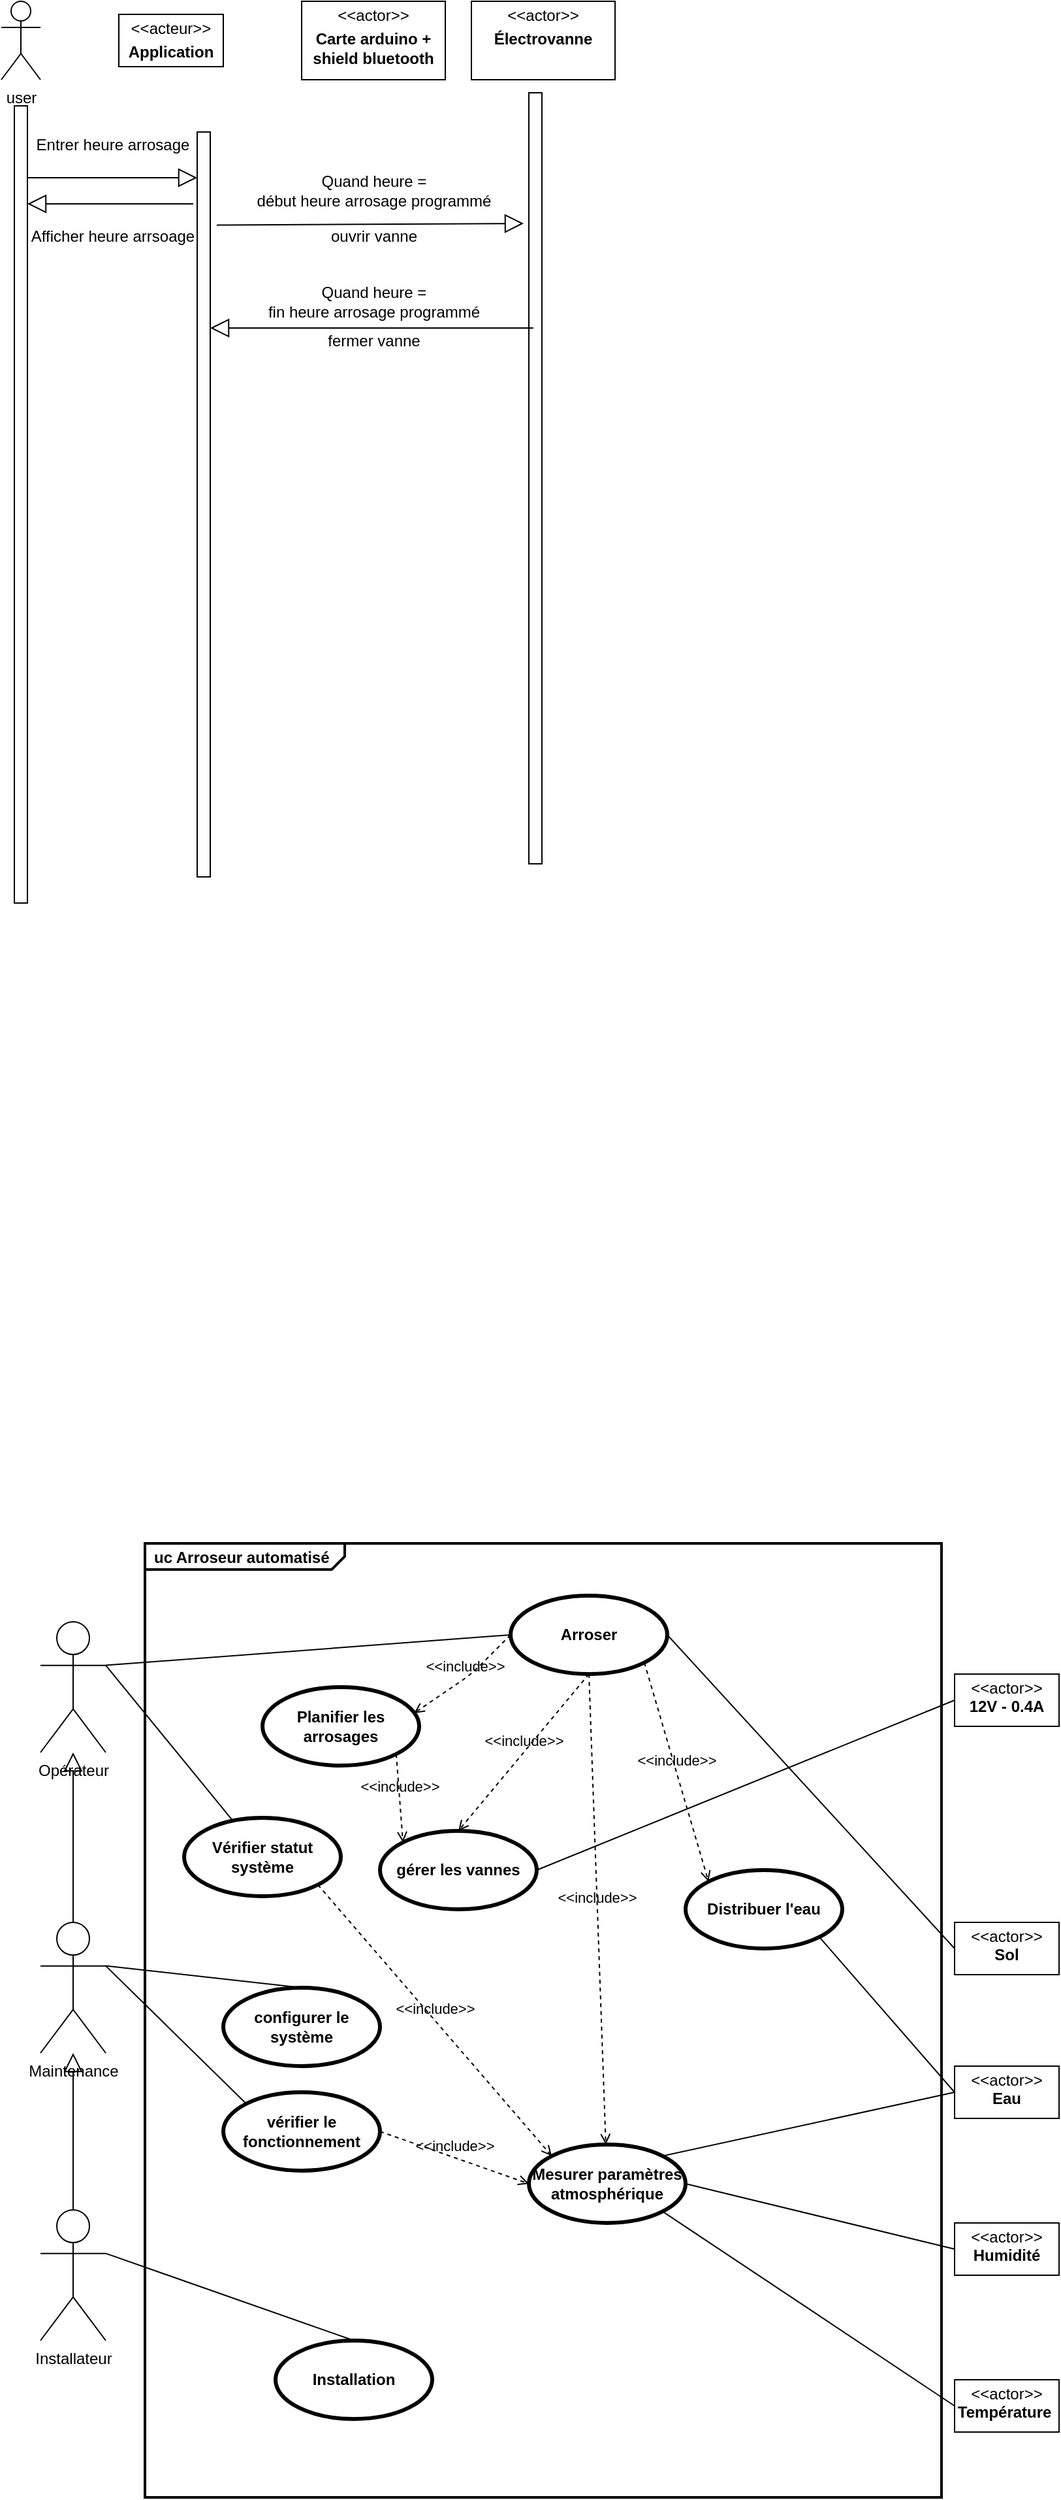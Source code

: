 <mxfile version="14.4.9" type="github">
  <diagram id="CkIHglHdtgA-dPwqu3pV" name="Page-1">
    <mxGraphModel dx="1422" dy="1904" grid="1" gridSize="10" guides="1" tooltips="1" connect="1" arrows="1" fold="1" page="1" pageScale="1" pageWidth="827" pageHeight="1169" math="0" shadow="0">
      <root>
        <mxCell id="0" />
        <mxCell id="1" parent="0" />
        <mxCell id="BE-PEi-hic5o3liknW6_-1" value="&lt;div&gt;&lt;font style=&quot;vertical-align: inherit&quot;&gt;&lt;font style=&quot;vertical-align: inherit&quot;&gt;user&lt;/font&gt;&lt;/font&gt;&lt;/div&gt;" style="shape=umlActor;verticalLabelPosition=bottom;verticalAlign=top;html=1;outlineConnect=0;" parent="1" vertex="1">
          <mxGeometry x="50" y="-1140" width="30" height="60" as="geometry" />
        </mxCell>
        <mxCell id="BE-PEi-hic5o3liknW6_-3" value="" style="html=1;points=[];perimeter=orthogonalPerimeter;" parent="1" vertex="1">
          <mxGeometry x="60" y="-1060" width="10" height="610" as="geometry" />
        </mxCell>
        <mxCell id="BE-PEi-hic5o3liknW6_-95" value="&lt;p style=&quot;margin: 0px ; margin-top: 4px ; margin-left: 7px ; text-align: left&quot;&gt;&lt;b&gt;uc Arroseur automatisé&lt;/b&gt;&lt;/p&gt;" style="html=1;shape=mxgraph.sysml.package;overflow=fill;labelX=153;strokeWidth=2;align=center;" parent="1" vertex="1">
          <mxGeometry x="160" y="40" width="610" height="730" as="geometry" />
        </mxCell>
        <mxCell id="BE-PEi-hic5o3liknW6_-96" value="Opérateur" style="shape=umlActor;html=1;verticalLabelPosition=bottom;verticalAlign=top;align=center;" parent="1" vertex="1">
          <mxGeometry x="80" y="100" width="50" height="100" as="geometry" />
        </mxCell>
        <mxCell id="BE-PEi-hic5o3liknW6_-97" value="&lt;p style=&quot;margin: 0px ; margin-top: 4px ; text-align: center&quot;&gt;&amp;lt;&amp;lt;actor&amp;gt;&amp;gt;&lt;br&gt;&lt;b&gt;12V - 0.4A&lt;br&gt;&lt;/b&gt;&lt;/p&gt;&lt;p style=&quot;margin: 0px ; margin-top: 4px ; text-align: center&quot;&gt;&lt;b&gt;&lt;br&gt;&lt;/b&gt;&lt;/p&gt;" style="shape=rect;html=1;overflow=fill;html=1;whiteSpace=wrap;align=center;" parent="1" vertex="1">
          <mxGeometry x="780" y="140" width="80" height="40" as="geometry" />
        </mxCell>
        <mxCell id="BE-PEi-hic5o3liknW6_-98" value="&lt;p style=&quot;margin: 0px ; margin-top: 4px ; text-align: center&quot;&gt;&amp;lt;&amp;lt;actor&amp;gt;&amp;gt;&lt;br&gt;&lt;b&gt;Eau&lt;/b&gt;&lt;/p&gt;" style="shape=rect;html=1;overflow=fill;html=1;whiteSpace=wrap;align=center;" parent="1" vertex="1">
          <mxGeometry x="780" y="440" width="80" height="40" as="geometry" />
        </mxCell>
        <mxCell id="BE-PEi-hic5o3liknW6_-99" value="&lt;p style=&quot;margin: 0px ; margin-top: 4px ; text-align: center&quot;&gt;&amp;lt;&amp;lt;actor&amp;gt;&amp;gt;&lt;br&gt;&lt;b&gt;Humidité&lt;/b&gt;&lt;/p&gt;" style="shape=rect;html=1;overflow=fill;html=1;whiteSpace=wrap;align=center;" parent="1" vertex="1">
          <mxGeometry x="780" y="560" width="80" height="40" as="geometry" />
        </mxCell>
        <mxCell id="BE-PEi-hic5o3liknW6_-100" value="&lt;p style=&quot;margin: 0px ; margin-top: 4px ; text-align: center&quot;&gt;&amp;lt;&amp;lt;actor&amp;gt;&amp;gt;&lt;br&gt;&lt;b&gt;Température&amp;nbsp;&lt;/b&gt;&lt;/p&gt;" style="shape=rect;html=1;overflow=fill;html=1;whiteSpace=wrap;align=center;" parent="1" vertex="1">
          <mxGeometry x="780" y="680" width="80" height="40" as="geometry" />
        </mxCell>
        <mxCell id="BE-PEi-hic5o3liknW6_-101" value="Installateur" style="shape=umlActor;html=1;verticalLabelPosition=bottom;verticalAlign=top;align=center;" parent="1" vertex="1">
          <mxGeometry x="80" y="550" width="50" height="100" as="geometry" />
        </mxCell>
        <mxCell id="BE-PEi-hic5o3liknW6_-102" value="Maintenance" style="shape=umlActor;html=1;verticalLabelPosition=bottom;verticalAlign=top;align=center;" parent="1" vertex="1">
          <mxGeometry x="80" y="330" width="50" height="100" as="geometry" />
        </mxCell>
        <mxCell id="BE-PEi-hic5o3liknW6_-103" value="" style="edgeStyle=none;html=1;endArrow=block;endFill=0;endSize=12;verticalAlign=bottom;exitX=0.5;exitY=0;exitDx=0;exitDy=0;exitPerimeter=0;" parent="1" source="BE-PEi-hic5o3liknW6_-101" target="BE-PEi-hic5o3liknW6_-102" edge="1">
          <mxGeometry width="160" relative="1" as="geometry">
            <mxPoint x="110" y="510" as="sourcePoint" />
            <mxPoint x="120" y="450" as="targetPoint" />
          </mxGeometry>
        </mxCell>
        <mxCell id="BE-PEi-hic5o3liknW6_-104" value="" style="edgeStyle=none;html=1;endArrow=block;endFill=0;endSize=12;verticalAlign=bottom;exitX=0.5;exitY=0;exitDx=0;exitDy=0;exitPerimeter=0;" parent="1" source="BE-PEi-hic5o3liknW6_-102" target="BE-PEi-hic5o3liknW6_-96" edge="1">
          <mxGeometry width="160" relative="1" as="geometry">
            <mxPoint x="104.5" y="310" as="sourcePoint" />
            <mxPoint x="104.5" y="230" as="targetPoint" />
          </mxGeometry>
        </mxCell>
        <mxCell id="BE-PEi-hic5o3liknW6_-105" value="Mesurer paramètres atmosphérique" style="shape=ellipse;html=1;strokeWidth=3;fontStyle=1;whiteSpace=wrap;align=center;perimeter=ellipsePerimeter;" parent="1" vertex="1">
          <mxGeometry x="454" y="500" width="120" height="60" as="geometry" />
        </mxCell>
        <mxCell id="BE-PEi-hic5o3liknW6_-106" value="Distribuer l&#39;eau" style="shape=ellipse;html=1;strokeWidth=3;fontStyle=1;whiteSpace=wrap;align=center;perimeter=ellipsePerimeter;" parent="1" vertex="1">
          <mxGeometry x="574" y="290" width="120" height="60" as="geometry" />
        </mxCell>
        <mxCell id="BE-PEi-hic5o3liknW6_-107" value="" style="edgeStyle=none;html=1;endArrow=none;verticalAlign=bottom;exitX=0;exitY=0.5;exitDx=0;exitDy=0;entryX=1;entryY=0;entryDx=0;entryDy=0;" parent="1" source="BE-PEi-hic5o3liknW6_-98" target="BE-PEi-hic5o3liknW6_-105" edge="1">
          <mxGeometry width="160" relative="1" as="geometry">
            <mxPoint x="440" y="460" as="sourcePoint" />
            <mxPoint x="574" y="422" as="targetPoint" />
          </mxGeometry>
        </mxCell>
        <mxCell id="BE-PEi-hic5o3liknW6_-108" value="" style="edgeStyle=none;html=1;endArrow=none;verticalAlign=bottom;exitX=0;exitY=0.5;exitDx=0;exitDy=0;entryX=1;entryY=1;entryDx=0;entryDy=0;" parent="1" source="BE-PEi-hic5o3liknW6_-98" target="BE-PEi-hic5o3liknW6_-106" edge="1">
          <mxGeometry width="160" relative="1" as="geometry">
            <mxPoint x="790" y="470" as="sourcePoint" />
            <mxPoint x="584" y="432" as="targetPoint" />
          </mxGeometry>
        </mxCell>
        <mxCell id="BE-PEi-hic5o3liknW6_-109" value="" style="edgeStyle=none;html=1;endArrow=none;verticalAlign=bottom;entryX=0;entryY=0.5;entryDx=0;entryDy=0;exitX=1;exitY=0.5;exitDx=0;exitDy=0;" parent="1" source="BE-PEi-hic5o3liknW6_-105" target="BE-PEi-hic5o3liknW6_-99" edge="1">
          <mxGeometry width="160" relative="1" as="geometry">
            <mxPoint x="440" y="460" as="sourcePoint" />
            <mxPoint x="600" y="460" as="targetPoint" />
          </mxGeometry>
        </mxCell>
        <mxCell id="BE-PEi-hic5o3liknW6_-110" value="Arroser" style="shape=ellipse;html=1;strokeWidth=3;fontStyle=1;whiteSpace=wrap;align=center;perimeter=ellipsePerimeter;" parent="1" vertex="1">
          <mxGeometry x="440" y="80" width="120" height="60" as="geometry" />
        </mxCell>
        <mxCell id="BE-PEi-hic5o3liknW6_-111" value="&amp;lt;&amp;lt;include&amp;gt;&amp;gt;" style="edgeStyle=none;html=1;endArrow=open;verticalAlign=bottom;dashed=1;labelBackgroundColor=none;exitX=1;exitY=1;exitDx=0;exitDy=0;entryX=0;entryY=0;entryDx=0;entryDy=0;" parent="1" source="BE-PEi-hic5o3liknW6_-110" target="BE-PEi-hic5o3liknW6_-106" edge="1">
          <mxGeometry width="160" relative="1" as="geometry">
            <mxPoint x="440" y="460" as="sourcePoint" />
            <mxPoint x="600" y="460" as="targetPoint" />
          </mxGeometry>
        </mxCell>
        <mxCell id="BE-PEi-hic5o3liknW6_-112" value="&amp;lt;&amp;lt;include&amp;gt;&amp;gt;" style="edgeStyle=none;html=1;endArrow=open;verticalAlign=bottom;dashed=1;labelBackgroundColor=none;exitX=0.5;exitY=1;exitDx=0;exitDy=0;" parent="1" source="BE-PEi-hic5o3liknW6_-110" target="BE-PEi-hic5o3liknW6_-105" edge="1">
          <mxGeometry width="160" relative="1" as="geometry">
            <mxPoint x="492.426" y="141.213" as="sourcePoint" />
            <mxPoint x="514" y="380" as="targetPoint" />
          </mxGeometry>
        </mxCell>
        <mxCell id="BE-PEi-hic5o3liknW6_-113" value="Planifier les arrosages" style="shape=ellipse;html=1;strokeWidth=3;fontStyle=1;whiteSpace=wrap;align=center;perimeter=ellipsePerimeter;" parent="1" vertex="1">
          <mxGeometry x="250" y="150" width="120" height="60" as="geometry" />
        </mxCell>
        <mxCell id="BE-PEi-hic5o3liknW6_-114" style="edgeStyle=none;rounded=0;orthogonalLoop=1;jettySize=auto;html=1;exitX=0.5;exitY=0;exitDx=0;exitDy=0;" parent="1" source="BE-PEi-hic5o3liknW6_-113" target="BE-PEi-hic5o3liknW6_-113" edge="1">
          <mxGeometry relative="1" as="geometry" />
        </mxCell>
        <mxCell id="BE-PEi-hic5o3liknW6_-115" value="" style="edgeStyle=none;html=1;endArrow=none;verticalAlign=bottom;exitX=1;exitY=0.333;exitDx=0;exitDy=0;exitPerimeter=0;" parent="1" source="BE-PEi-hic5o3liknW6_-96" edge="1">
          <mxGeometry width="160" relative="1" as="geometry">
            <mxPoint x="600" y="100" as="sourcePoint" />
            <mxPoint x="440" y="110" as="targetPoint" />
          </mxGeometry>
        </mxCell>
        <mxCell id="BE-PEi-hic5o3liknW6_-116" value="Installation" style="shape=ellipse;html=1;strokeWidth=3;fontStyle=1;whiteSpace=wrap;align=center;perimeter=ellipsePerimeter;" parent="1" vertex="1">
          <mxGeometry x="260" y="650" width="120" height="60" as="geometry" />
        </mxCell>
        <mxCell id="BE-PEi-hic5o3liknW6_-117" value="configurer le système" style="shape=ellipse;html=1;strokeWidth=3;fontStyle=1;whiteSpace=wrap;align=center;perimeter=ellipsePerimeter;" parent="1" vertex="1">
          <mxGeometry x="220" y="380" width="120" height="60" as="geometry" />
        </mxCell>
        <mxCell id="BE-PEi-hic5o3liknW6_-118" value="" style="edgeStyle=none;html=1;endArrow=none;verticalAlign=bottom;exitX=1;exitY=0.333;exitDx=0;exitDy=0;exitPerimeter=0;entryX=0.5;entryY=0;entryDx=0;entryDy=0;" parent="1" source="BE-PEi-hic5o3liknW6_-102" target="BE-PEi-hic5o3liknW6_-117" edge="1">
          <mxGeometry width="160" relative="1" as="geometry">
            <mxPoint x="470" y="480" as="sourcePoint" />
            <mxPoint x="630" y="480" as="targetPoint" />
          </mxGeometry>
        </mxCell>
        <mxCell id="BE-PEi-hic5o3liknW6_-119" value="" style="edgeStyle=none;html=1;endArrow=none;verticalAlign=bottom;exitX=1;exitY=0.333;exitDx=0;exitDy=0;exitPerimeter=0;entryX=0.5;entryY=0;entryDx=0;entryDy=0;" parent="1" source="BE-PEi-hic5o3liknW6_-101" target="BE-PEi-hic5o3liknW6_-116" edge="1">
          <mxGeometry width="160" relative="1" as="geometry">
            <mxPoint x="470" y="480" as="sourcePoint" />
            <mxPoint x="630" y="480" as="targetPoint" />
          </mxGeometry>
        </mxCell>
        <mxCell id="BE-PEi-hic5o3liknW6_-120" value="" style="edgeStyle=none;html=1;endArrow=none;verticalAlign=bottom;entryX=0;entryY=0.5;entryDx=0;entryDy=0;exitX=1;exitY=1;exitDx=0;exitDy=0;" parent="1" source="BE-PEi-hic5o3liknW6_-105" target="BE-PEi-hic5o3liknW6_-100" edge="1">
          <mxGeometry width="160" relative="1" as="geometry">
            <mxPoint x="514" y="640" as="sourcePoint" />
            <mxPoint x="630" y="560" as="targetPoint" />
          </mxGeometry>
        </mxCell>
        <mxCell id="BE-PEi-hic5o3liknW6_-121" value="gérer les vannes" style="shape=ellipse;html=1;strokeWidth=3;fontStyle=1;whiteSpace=wrap;align=center;perimeter=ellipsePerimeter;" parent="1" vertex="1">
          <mxGeometry x="340" y="260" width="120" height="60" as="geometry" />
        </mxCell>
        <mxCell id="BE-PEi-hic5o3liknW6_-122" value="Vérifier statut système" style="shape=ellipse;html=1;strokeWidth=3;fontStyle=1;whiteSpace=wrap;align=center;perimeter=ellipsePerimeter;" parent="1" vertex="1">
          <mxGeometry x="190" y="250" width="120" height="60" as="geometry" />
        </mxCell>
        <mxCell id="BE-PEi-hic5o3liknW6_-123" value="" style="edgeStyle=none;html=1;endArrow=none;verticalAlign=bottom;exitX=1;exitY=0.333;exitDx=0;exitDy=0;exitPerimeter=0;" parent="1" source="BE-PEi-hic5o3liknW6_-96" target="BE-PEi-hic5o3liknW6_-122" edge="1">
          <mxGeometry width="160" relative="1" as="geometry">
            <mxPoint x="140" y="143.333" as="sourcePoint" />
            <mxPoint x="260" y="170" as="targetPoint" />
          </mxGeometry>
        </mxCell>
        <mxCell id="BE-PEi-hic5o3liknW6_-124" value="&amp;lt;&amp;lt;include&amp;gt;&amp;gt;" style="edgeStyle=none;html=1;endArrow=open;verticalAlign=bottom;dashed=1;labelBackgroundColor=none;exitX=0.5;exitY=1;exitDx=0;exitDy=0;entryX=0.5;entryY=0;entryDx=0;entryDy=0;" parent="1" source="BE-PEi-hic5o3liknW6_-110" target="BE-PEi-hic5o3liknW6_-121" edge="1">
          <mxGeometry width="160" relative="1" as="geometry">
            <mxPoint x="450" y="150" as="sourcePoint" />
            <mxPoint x="524" y="390" as="targetPoint" />
          </mxGeometry>
        </mxCell>
        <mxCell id="BE-PEi-hic5o3liknW6_-125" value="vérifier le fonctionnement" style="shape=ellipse;html=1;strokeWidth=3;fontStyle=1;whiteSpace=wrap;align=center;perimeter=ellipsePerimeter;" parent="1" vertex="1">
          <mxGeometry x="220" y="460" width="120" height="60" as="geometry" />
        </mxCell>
        <mxCell id="BE-PEi-hic5o3liknW6_-126" value="" style="edgeStyle=none;html=1;endArrow=none;verticalAlign=bottom;exitX=1;exitY=0.333;exitDx=0;exitDy=0;exitPerimeter=0;entryX=0;entryY=0;entryDx=0;entryDy=0;" parent="1" source="BE-PEi-hic5o3liknW6_-102" target="BE-PEi-hic5o3liknW6_-125" edge="1">
          <mxGeometry width="160" relative="1" as="geometry">
            <mxPoint x="140" y="373.333" as="sourcePoint" />
            <mxPoint x="290" y="390" as="targetPoint" />
          </mxGeometry>
        </mxCell>
        <mxCell id="BE-PEi-hic5o3liknW6_-127" value="" style="edgeStyle=none;html=1;endArrow=none;verticalAlign=bottom;exitX=0;exitY=0.5;exitDx=0;exitDy=0;entryX=1;entryY=0.5;entryDx=0;entryDy=0;" parent="1" source="BE-PEi-hic5o3liknW6_-97" target="BE-PEi-hic5o3liknW6_-121" edge="1">
          <mxGeometry width="160" relative="1" as="geometry">
            <mxPoint x="790" y="470" as="sourcePoint" />
            <mxPoint x="584" y="432" as="targetPoint" />
          </mxGeometry>
        </mxCell>
        <mxCell id="BE-PEi-hic5o3liknW6_-128" value="&amp;lt;&amp;lt;include&amp;gt;&amp;gt;" style="edgeStyle=none;html=1;endArrow=open;verticalAlign=bottom;dashed=1;labelBackgroundColor=none;exitX=1;exitY=1;exitDx=0;exitDy=0;entryX=0;entryY=0;entryDx=0;entryDy=0;" parent="1" source="BE-PEi-hic5o3liknW6_-122" target="BE-PEi-hic5o3liknW6_-105" edge="1">
          <mxGeometry width="160" relative="1" as="geometry">
            <mxPoint x="302.426" y="311.213" as="sourcePoint" />
            <mxPoint x="464" y="420" as="targetPoint" />
          </mxGeometry>
        </mxCell>
        <mxCell id="BE-PEi-hic5o3liknW6_-129" value="&amp;lt;&amp;lt;include&amp;gt;&amp;gt;" style="edgeStyle=none;html=1;endArrow=open;verticalAlign=bottom;dashed=1;labelBackgroundColor=none;exitX=1;exitY=1;exitDx=0;exitDy=0;entryX=0;entryY=0;entryDx=0;entryDy=0;" parent="1" source="BE-PEi-hic5o3liknW6_-113" target="BE-PEi-hic5o3liknW6_-121" edge="1">
          <mxGeometry width="160" relative="1" as="geometry">
            <mxPoint x="450" y="150" as="sourcePoint" />
            <mxPoint x="410" y="270" as="targetPoint" />
          </mxGeometry>
        </mxCell>
        <mxCell id="BE-PEi-hic5o3liknW6_-130" value="&amp;lt;&amp;lt;include&amp;gt;&amp;gt;" style="edgeStyle=none;html=1;endArrow=open;verticalAlign=bottom;dashed=1;labelBackgroundColor=none;exitX=0;exitY=0.5;exitDx=0;exitDy=0;entryX=0.967;entryY=0.333;entryDx=0;entryDy=0;entryPerimeter=0;" parent="1" source="BE-PEi-hic5o3liknW6_-110" target="BE-PEi-hic5o3liknW6_-113" edge="1">
          <mxGeometry width="160" relative="1" as="geometry">
            <mxPoint x="322.426" y="191.213" as="sourcePoint" />
            <mxPoint x="367.574" y="278.787" as="targetPoint" />
            <Array as="points">
              <mxPoint x="410" y="140" />
            </Array>
          </mxGeometry>
        </mxCell>
        <mxCell id="BE-PEi-hic5o3liknW6_-131" value="&amp;lt;&amp;lt;include&amp;gt;&amp;gt;" style="edgeStyle=none;html=1;endArrow=open;verticalAlign=bottom;dashed=1;labelBackgroundColor=none;exitX=1;exitY=0.5;exitDx=0;exitDy=0;entryX=0;entryY=0.5;entryDx=0;entryDy=0;" parent="1" source="BE-PEi-hic5o3liknW6_-125" target="BE-PEi-hic5o3liknW6_-105" edge="1">
          <mxGeometry width="160" relative="1" as="geometry">
            <mxPoint x="302.426" y="311.213" as="sourcePoint" />
            <mxPoint x="481.574" y="518.787" as="targetPoint" />
          </mxGeometry>
        </mxCell>
        <mxCell id="BE-PEi-hic5o3liknW6_-132" value="&lt;p style=&quot;margin: 0px ; margin-top: 4px ; text-align: center&quot;&gt;&amp;lt;&amp;lt;actor&amp;gt;&amp;gt;&lt;br&gt;&lt;b&gt;Sol&lt;/b&gt;&lt;/p&gt;" style="shape=rect;html=1;overflow=fill;html=1;whiteSpace=wrap;align=center;" parent="1" vertex="1">
          <mxGeometry x="780" y="330" width="80" height="40" as="geometry" />
        </mxCell>
        <mxCell id="BE-PEi-hic5o3liknW6_-133" value="" style="edgeStyle=none;html=1;endArrow=none;verticalAlign=bottom;exitX=1;exitY=0.5;exitDx=0;exitDy=0;entryX=0;entryY=0.5;entryDx=0;entryDy=0;" parent="1" source="BE-PEi-hic5o3liknW6_-110" target="BE-PEi-hic5o3liknW6_-132" edge="1">
          <mxGeometry width="160" relative="1" as="geometry">
            <mxPoint x="574" y="103.333" as="sourcePoint" />
            <mxPoint x="884" y="80" as="targetPoint" />
          </mxGeometry>
        </mxCell>
        <mxCell id="NTSCTb8R0baRO63U2myw-4" value="" style="edgeStyle=none;html=1;endArrow=block;endFill=0;endSize=12;verticalAlign=bottom;" parent="1" edge="1">
          <mxGeometry width="160" relative="1" as="geometry">
            <mxPoint x="70" y="-1005" as="sourcePoint" />
            <mxPoint x="200" y="-1005" as="targetPoint" />
          </mxGeometry>
        </mxCell>
        <mxCell id="NTSCTb8R0baRO63U2myw-5" value="" style="html=1;points=[];perimeter=orthogonalPerimeter;" parent="1" vertex="1">
          <mxGeometry x="200" y="-1040" width="10" height="570" as="geometry" />
        </mxCell>
        <mxCell id="NTSCTb8R0baRO63U2myw-8" value="&lt;p style=&quot;margin: 0px ; margin-top: 4px ; text-align: center&quot;&gt;&lt;font style=&quot;vertical-align: inherit&quot;&gt;&lt;font style=&quot;vertical-align: inherit&quot;&gt;&lt;font style=&quot;vertical-align: inherit&quot;&gt;&lt;font style=&quot;vertical-align: inherit&quot;&gt;&amp;lt;&amp;lt;acteur&amp;gt;&amp;gt; &lt;/font&gt;&lt;/font&gt;&lt;/font&gt;&lt;/font&gt;&lt;br&gt;&lt;b&gt;&lt;font style=&quot;vertical-align: inherit&quot;&gt;&lt;/font&gt;&lt;/b&gt;&lt;/p&gt;&lt;p style=&quot;margin: 0px ; margin-top: 4px ; text-align: center&quot;&gt;&lt;b&gt;&lt;font style=&quot;vertical-align: inherit&quot;&gt;&lt;font style=&quot;vertical-align: inherit&quot;&gt;&lt;font style=&quot;vertical-align: inherit&quot;&gt;&lt;font style=&quot;vertical-align: inherit&quot;&gt;Application&lt;/font&gt;&lt;/font&gt;&lt;/font&gt;&lt;/font&gt;&lt;/b&gt;&lt;/p&gt;" style="shape=rect;html=1;overflow=fill;html=1;whiteSpace=wrap;align=center;" parent="1" vertex="1">
          <mxGeometry x="140" y="-1130" width="80" height="40" as="geometry" />
        </mxCell>
        <mxCell id="NTSCTb8R0baRO63U2myw-10" value="" style="edgeStyle=none;html=1;endSize=12;endArrow=block;endFill=0;" parent="1" edge="1">
          <mxGeometry width="160" relative="1" as="geometry">
            <mxPoint x="197" y="-985" as="sourcePoint" />
            <mxPoint x="70" y="-985" as="targetPoint" />
            <Array as="points">
              <mxPoint x="130" y="-985" />
            </Array>
          </mxGeometry>
        </mxCell>
        <mxCell id="NTSCTb8R0baRO63U2myw-11" value="&lt;font style=&quot;vertical-align: inherit&quot;&gt;&lt;font style=&quot;vertical-align: inherit&quot;&gt;Afficher heure arrsoage&lt;/font&gt;&lt;/font&gt;" style="text;html=1;align=center;verticalAlign=middle;resizable=0;points=[];autosize=1;" parent="1" vertex="1">
          <mxGeometry x="65" y="-970" width="140" height="20" as="geometry" />
        </mxCell>
        <mxCell id="NTSCTb8R0baRO63U2myw-13" value="&lt;font style=&quot;vertical-align: inherit&quot;&gt;&lt;font style=&quot;vertical-align: inherit&quot;&gt;Entrer heure arrosage&lt;/font&gt;&lt;/font&gt;" style="text;html=1;align=center;verticalAlign=middle;resizable=0;points=[];autosize=1;" parent="1" vertex="1">
          <mxGeometry x="70" y="-1040" width="130" height="20" as="geometry" />
        </mxCell>
        <mxCell id="NTSCTb8R0baRO63U2myw-15" value="&lt;p style=&quot;margin: 0px ; margin-top: 4px ; text-align: center&quot;&gt;&lt;font style=&quot;vertical-align: inherit&quot;&gt;&lt;font style=&quot;vertical-align: inherit&quot;&gt;&amp;lt;&amp;lt;actor&amp;gt;&amp;gt; &lt;/font&gt;&lt;/font&gt;&lt;br&gt;&lt;b&gt;&lt;font style=&quot;vertical-align: inherit&quot;&gt;&lt;/font&gt;&lt;/b&gt;&lt;/p&gt;&lt;p style=&quot;margin: 0px ; margin-top: 4px ; text-align: center&quot;&gt;&lt;font style=&quot;vertical-align: inherit&quot;&gt;&lt;font style=&quot;vertical-align: inherit&quot;&gt;&lt;b&gt;&lt;font style=&quot;vertical-align: inherit&quot;&gt;&lt;font style=&quot;vertical-align: inherit&quot;&gt;Carte arduino + shield bluetooth&lt;/font&gt;&lt;/font&gt;&lt;/b&gt;&lt;/font&gt;&lt;/font&gt;&lt;/p&gt;" style="shape=rect;html=1;overflow=fill;html=1;whiteSpace=wrap;align=center;" parent="1" vertex="1">
          <mxGeometry x="280" y="-1140" width="110" height="60" as="geometry" />
        </mxCell>
        <mxCell id="NTSCTb8R0baRO63U2myw-16" value="" style="html=1;points=[];perimeter=orthogonalPerimeter;" parent="1" vertex="1">
          <mxGeometry x="454" y="-1070" width="10" height="590" as="geometry" />
        </mxCell>
        <mxCell id="NTSCTb8R0baRO63U2myw-17" value="" style="edgeStyle=none;html=1;endSize=12;endArrow=block;endFill=0;exitX=1.5;exitY=0.125;exitDx=0;exitDy=0;exitPerimeter=0;" parent="1" source="NTSCTb8R0baRO63U2myw-5" edge="1">
          <mxGeometry width="160" relative="1" as="geometry">
            <mxPoint x="210" y="-970" as="sourcePoint" />
            <mxPoint x="450" y="-970" as="targetPoint" />
          </mxGeometry>
        </mxCell>
        <mxCell id="NTSCTb8R0baRO63U2myw-18" value="&lt;font style=&quot;vertical-align: inherit&quot;&gt;&lt;font style=&quot;vertical-align: inherit&quot;&gt;&lt;font style=&quot;vertical-align: inherit&quot;&gt;&lt;font style=&quot;vertical-align: inherit&quot;&gt;&lt;font style=&quot;vertical-align: inherit&quot;&gt;&lt;font style=&quot;vertical-align: inherit&quot;&gt;&lt;font style=&quot;vertical-align: inherit&quot;&gt;&lt;font style=&quot;vertical-align: inherit&quot;&gt;Quand heure = &lt;br&gt;début heure arrosage programmé&lt;/font&gt;&lt;/font&gt;&lt;/font&gt;&lt;/font&gt;&lt;/font&gt;&lt;/font&gt;&lt;/font&gt;&lt;/font&gt;" style="text;html=1;align=center;verticalAlign=middle;resizable=0;points=[];autosize=1;" parent="1" vertex="1">
          <mxGeometry x="235" y="-1010" width="200" height="30" as="geometry" />
        </mxCell>
        <mxCell id="NKWG3AKv70S2Wi0AjR7t-1" value="&lt;p style=&quot;margin: 0px ; margin-top: 4px ; text-align: center&quot;&gt;&lt;font style=&quot;vertical-align: inherit&quot;&gt;&lt;font style=&quot;vertical-align: inherit&quot;&gt;&amp;lt;&amp;lt;actor&amp;gt;&amp;gt; &lt;/font&gt;&lt;/font&gt;&lt;br&gt;&lt;b&gt;&lt;font style=&quot;vertical-align: inherit&quot;&gt;&lt;/font&gt;&lt;/b&gt;&lt;/p&gt;&lt;p style=&quot;margin: 0px ; margin-top: 4px ; text-align: center&quot;&gt;&lt;b&gt;Électrovanne&lt;/b&gt;&lt;/p&gt;" style="shape=rect;html=1;overflow=fill;html=1;whiteSpace=wrap;align=center;" parent="1" vertex="1">
          <mxGeometry x="410" y="-1140" width="110" height="60" as="geometry" />
        </mxCell>
        <mxCell id="NKWG3AKv70S2Wi0AjR7t-2" value="" style="edgeStyle=none;html=1;endSize=12;endArrow=block;endFill=0;" parent="1" edge="1">
          <mxGeometry width="160" relative="1" as="geometry">
            <mxPoint x="457.5" y="-890" as="sourcePoint" />
            <mxPoint x="210" y="-890" as="targetPoint" />
          </mxGeometry>
        </mxCell>
        <mxCell id="NKWG3AKv70S2Wi0AjR7t-3" value="ouvrir vanne" style="text;html=1;align=center;verticalAlign=middle;resizable=0;points=[];autosize=1;" parent="1" vertex="1">
          <mxGeometry x="290" y="-970" width="90" height="20" as="geometry" />
        </mxCell>
        <mxCell id="NKWG3AKv70S2Wi0AjR7t-5" value="&lt;font style=&quot;vertical-align: inherit&quot;&gt;&lt;font style=&quot;vertical-align: inherit&quot;&gt;&lt;font style=&quot;vertical-align: inherit&quot;&gt;&lt;font style=&quot;vertical-align: inherit&quot;&gt;&lt;font style=&quot;vertical-align: inherit&quot;&gt;&lt;font style=&quot;vertical-align: inherit&quot;&gt;&lt;font style=&quot;vertical-align: inherit&quot;&gt;&lt;font style=&quot;vertical-align: inherit&quot;&gt;Quand heure = &lt;br&gt;fin heure arrosage programmé&lt;/font&gt;&lt;/font&gt;&lt;/font&gt;&lt;/font&gt;&lt;/font&gt;&lt;/font&gt;&lt;/font&gt;&lt;/font&gt;" style="text;html=1;align=center;verticalAlign=middle;resizable=0;points=[];autosize=1;" parent="1" vertex="1">
          <mxGeometry x="245" y="-925" width="180" height="30" as="geometry" />
        </mxCell>
        <mxCell id="NKWG3AKv70S2Wi0AjR7t-6" value="fermer vanne" style="text;html=1;align=center;verticalAlign=middle;resizable=0;points=[];autosize=1;" parent="1" vertex="1">
          <mxGeometry x="290" y="-890" width="90" height="20" as="geometry" />
        </mxCell>
      </root>
    </mxGraphModel>
  </diagram>
</mxfile>
